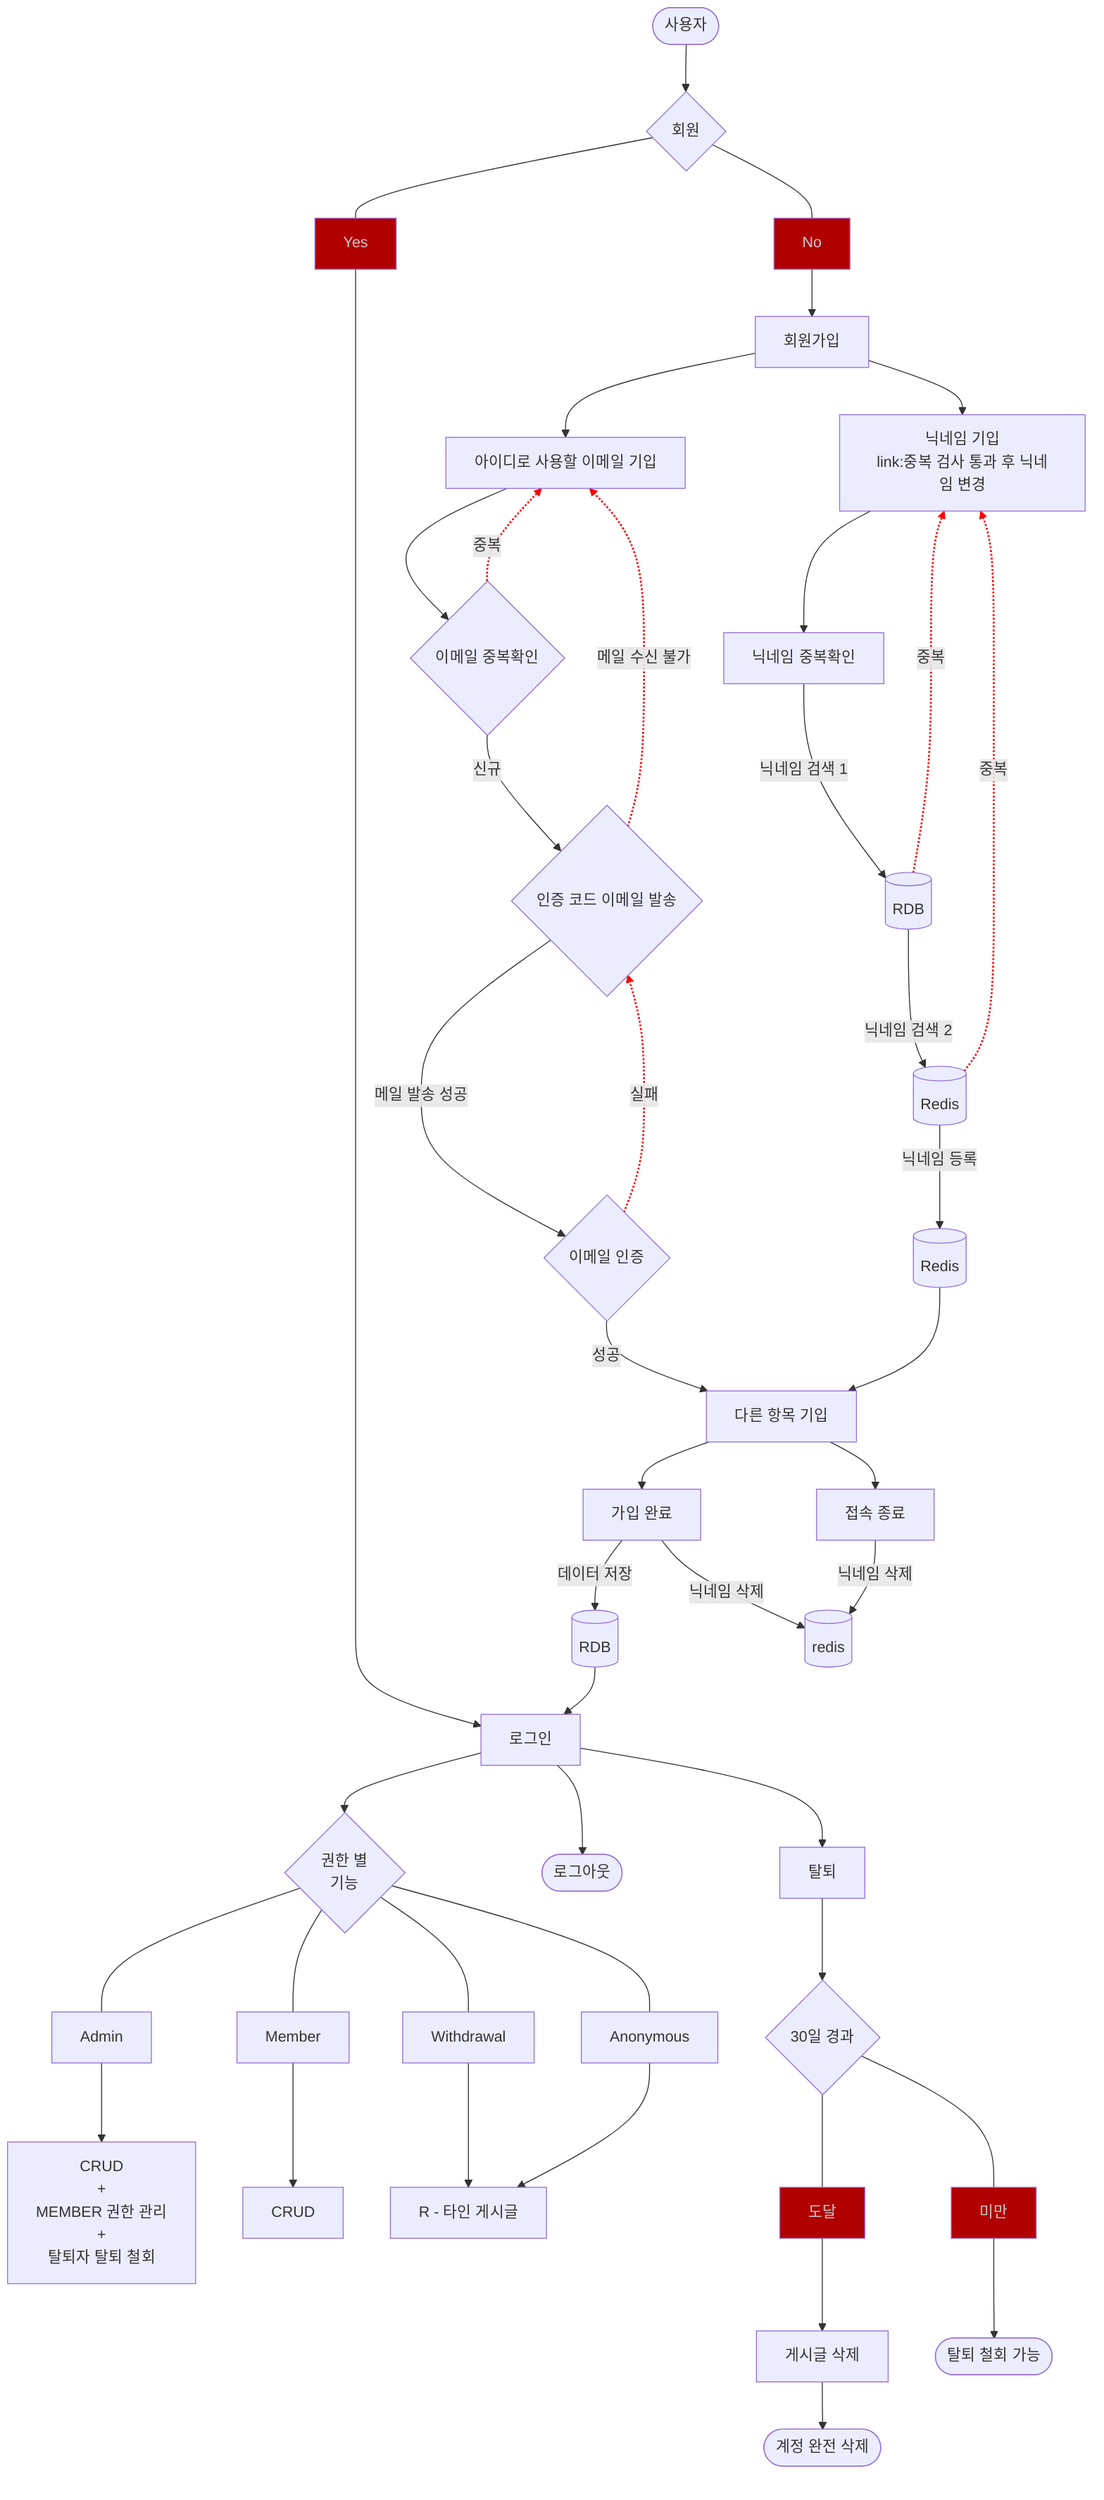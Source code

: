 flowchart TB
    classDef red color:#cbcdcc,fill:#b10000;

    A([사용자]) --> B{회원}

    B ---Yes:::red-----------> C[로그인]
    B ---No:::red--> D[회원가입] 

    D --> D1[아이디로 사용할 이메일 기입]
    D1 --> D11{이메일 중복확인}
    D11 -.->|중복| D1
    D11 -->|신규| D2{인증 코드 이메일 발송}
    D2 -.->|메일 수신 불가| D1
    D2 --->|메일 발송 성공| D22{이메일 인증}
    D22 -.->|실패| D2
    D22 -->|성공| D4[다른 항목 기입]


    D --> D3[닉네임 기입<br>link:중복 검사 통과 후 닉네임 변경]
    D3 --> D33[닉네임 중복확인] -->|닉네임 검색 1| D34[(RDB)] -.->|중복| D3
    D34 -->|닉네임 검색 2| D35[(Redis)] -.->|중복| D3
    D35 -->|닉네임 등록| D6[(Redis)] --> D4
    D4 --> D5[가입 완료]
    D4 --> D8[접속 종료]
    D5 -->|데이터 저장| D9[(RDB)] --> C
    D5 & D8 -->|닉네임 삭제| D7[(redis)]

    C --> G{권한 별<br>기능}
    G ---Admin--> G1[CRUD<br>+<br>MEMBER 권한 관리<br>+<br>탈퇴자 탈퇴 철회]
    G ---Member--> G2[CRUD]
    G ---Withdrawal--> G3[R - 타인 게시글]
    G ---Anonymous--> G3[R - 타인 게시글]
    C --> E([로그아웃])
    C --> F[탈퇴] --> F1{30일 경과} 
    F1 ---도달:::red--> F2[게시글 삭제] --> F3([계정 완전 삭제])
    F1 ---미만:::red--> F4([탈퇴 철회 가능])

    click D3 "https://blog.zhyun.kim/415"

    linkStyle 7,9,11 stroke-width:2px,fill:none,stroke:red;
    linkStyle 16,18 stroke-width:2px,fill:none,stroke:red;